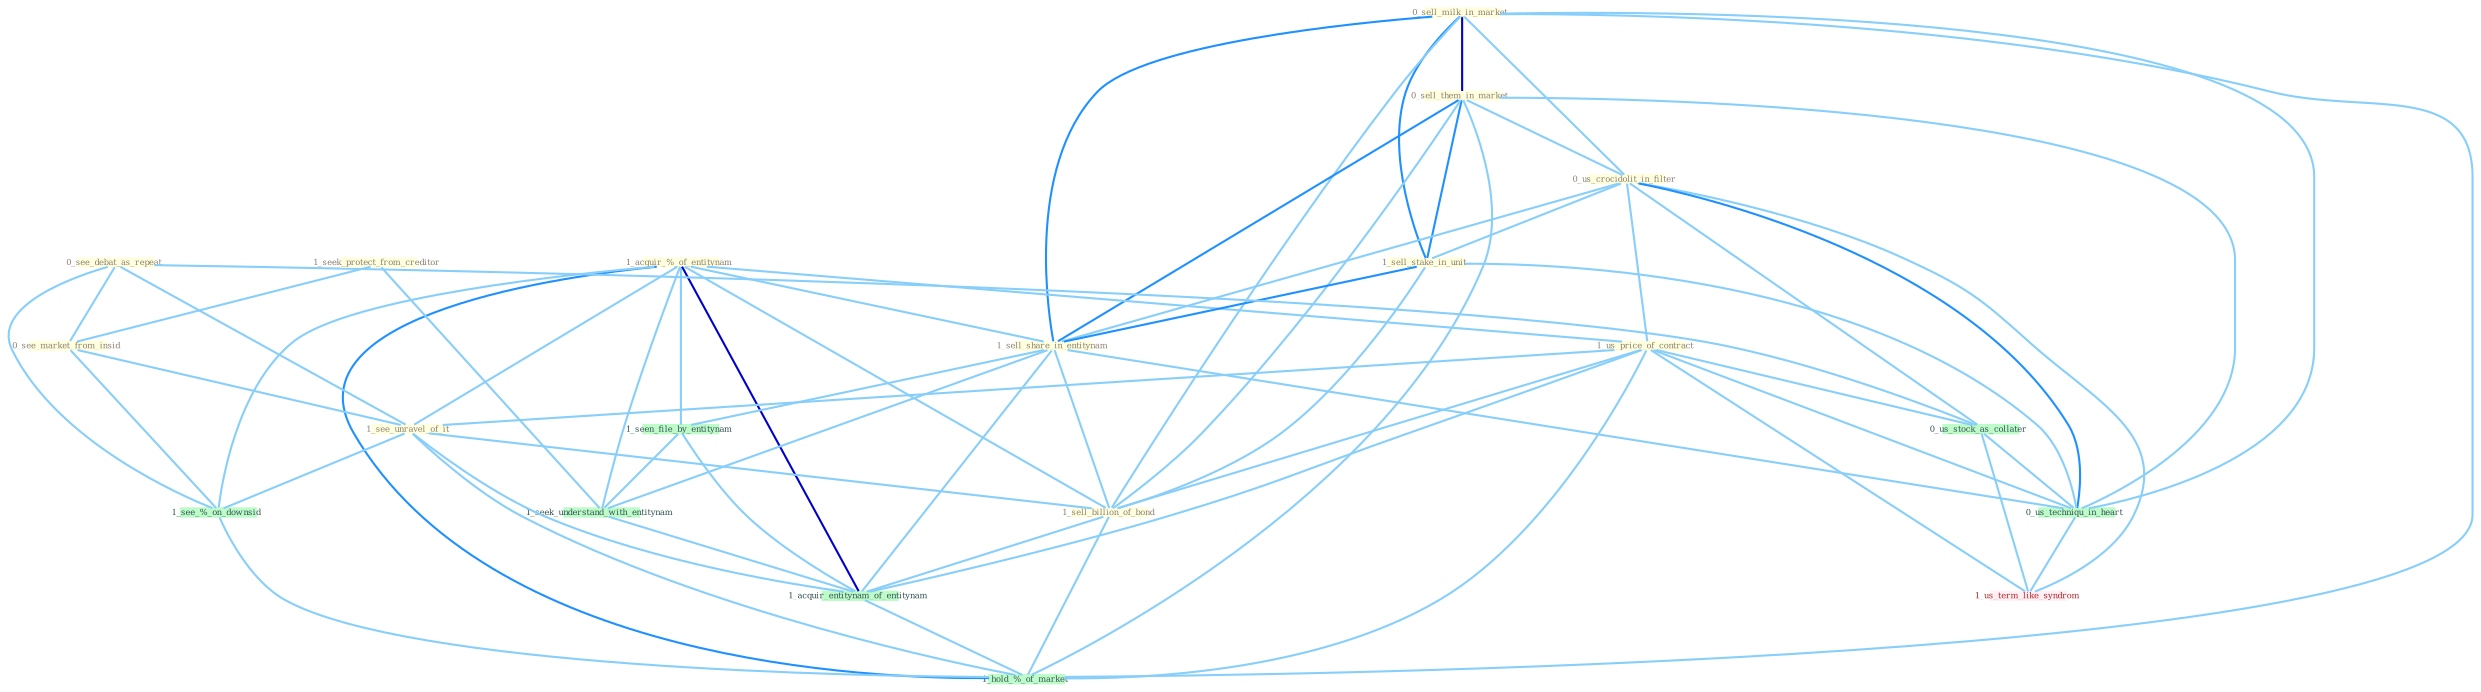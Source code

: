 Graph G{ 
    node
    [shape=polygon,style=filled,width=.5,height=.06,color="#BDFCC9",fixedsize=true,fontsize=4,
    fontcolor="#2f4f4f"];
    {node
    [color="#ffffe0", fontcolor="#8b7d6b"] "0_sell_milk_in_market " "0_sell_them_in_market " "0_us_crocidolit_in_filter " "1_acquir_%_of_entitynam " "1_sell_stake_in_unit " "0_see_debat_as_repeat " "1_sell_share_in_entitynam " "1_seek_protect_from_creditor " "1_us_price_of_contract " "0_see_market_from_insid " "1_see_unravel_of_it " "1_sell_billion_of_bond "}
{node [color="#fff0f5", fontcolor="#b22222"] "1_us_term_like_syndrom "}
edge [color="#B0E2FF"];

	"0_sell_milk_in_market " -- "0_sell_them_in_market " [w="3", color="#0000cd" , len=0.6];
	"0_sell_milk_in_market " -- "0_us_crocidolit_in_filter " [w="1", color="#87cefa" ];
	"0_sell_milk_in_market " -- "1_sell_stake_in_unit " [w="2", color="#1e90ff" , len=0.8];
	"0_sell_milk_in_market " -- "1_sell_share_in_entitynam " [w="2", color="#1e90ff" , len=0.8];
	"0_sell_milk_in_market " -- "1_sell_billion_of_bond " [w="1", color="#87cefa" ];
	"0_sell_milk_in_market " -- "0_us_techniqu_in_heart " [w="1", color="#87cefa" ];
	"0_sell_milk_in_market " -- "1_hold_%_of_market " [w="1", color="#87cefa" ];
	"0_sell_them_in_market " -- "0_us_crocidolit_in_filter " [w="1", color="#87cefa" ];
	"0_sell_them_in_market " -- "1_sell_stake_in_unit " [w="2", color="#1e90ff" , len=0.8];
	"0_sell_them_in_market " -- "1_sell_share_in_entitynam " [w="2", color="#1e90ff" , len=0.8];
	"0_sell_them_in_market " -- "1_sell_billion_of_bond " [w="1", color="#87cefa" ];
	"0_sell_them_in_market " -- "0_us_techniqu_in_heart " [w="1", color="#87cefa" ];
	"0_sell_them_in_market " -- "1_hold_%_of_market " [w="1", color="#87cefa" ];
	"0_us_crocidolit_in_filter " -- "1_sell_stake_in_unit " [w="1", color="#87cefa" ];
	"0_us_crocidolit_in_filter " -- "1_sell_share_in_entitynam " [w="1", color="#87cefa" ];
	"0_us_crocidolit_in_filter " -- "1_us_price_of_contract " [w="1", color="#87cefa" ];
	"0_us_crocidolit_in_filter " -- "0_us_stock_as_collater " [w="1", color="#87cefa" ];
	"0_us_crocidolit_in_filter " -- "0_us_techniqu_in_heart " [w="2", color="#1e90ff" , len=0.8];
	"0_us_crocidolit_in_filter " -- "1_us_term_like_syndrom " [w="1", color="#87cefa" ];
	"1_acquir_%_of_entitynam " -- "1_sell_share_in_entitynam " [w="1", color="#87cefa" ];
	"1_acquir_%_of_entitynam " -- "1_us_price_of_contract " [w="1", color="#87cefa" ];
	"1_acquir_%_of_entitynam " -- "1_see_unravel_of_it " [w="1", color="#87cefa" ];
	"1_acquir_%_of_entitynam " -- "1_sell_billion_of_bond " [w="1", color="#87cefa" ];
	"1_acquir_%_of_entitynam " -- "1_seen_file_by_entitynam " [w="1", color="#87cefa" ];
	"1_acquir_%_of_entitynam " -- "1_seek_understand_with_entitynam " [w="1", color="#87cefa" ];
	"1_acquir_%_of_entitynam " -- "1_acquir_entitynam_of_entitynam " [w="3", color="#0000cd" , len=0.6];
	"1_acquir_%_of_entitynam " -- "1_see_%_on_downsid " [w="1", color="#87cefa" ];
	"1_acquir_%_of_entitynam " -- "1_hold_%_of_market " [w="2", color="#1e90ff" , len=0.8];
	"1_sell_stake_in_unit " -- "1_sell_share_in_entitynam " [w="2", color="#1e90ff" , len=0.8];
	"1_sell_stake_in_unit " -- "1_sell_billion_of_bond " [w="1", color="#87cefa" ];
	"1_sell_stake_in_unit " -- "0_us_techniqu_in_heart " [w="1", color="#87cefa" ];
	"0_see_debat_as_repeat " -- "0_see_market_from_insid " [w="1", color="#87cefa" ];
	"0_see_debat_as_repeat " -- "1_see_unravel_of_it " [w="1", color="#87cefa" ];
	"0_see_debat_as_repeat " -- "0_us_stock_as_collater " [w="1", color="#87cefa" ];
	"0_see_debat_as_repeat " -- "1_see_%_on_downsid " [w="1", color="#87cefa" ];
	"1_sell_share_in_entitynam " -- "1_sell_billion_of_bond " [w="1", color="#87cefa" ];
	"1_sell_share_in_entitynam " -- "1_seen_file_by_entitynam " [w="1", color="#87cefa" ];
	"1_sell_share_in_entitynam " -- "1_seek_understand_with_entitynam " [w="1", color="#87cefa" ];
	"1_sell_share_in_entitynam " -- "1_acquir_entitynam_of_entitynam " [w="1", color="#87cefa" ];
	"1_sell_share_in_entitynam " -- "0_us_techniqu_in_heart " [w="1", color="#87cefa" ];
	"1_seek_protect_from_creditor " -- "0_see_market_from_insid " [w="1", color="#87cefa" ];
	"1_seek_protect_from_creditor " -- "1_seek_understand_with_entitynam " [w="1", color="#87cefa" ];
	"1_us_price_of_contract " -- "1_see_unravel_of_it " [w="1", color="#87cefa" ];
	"1_us_price_of_contract " -- "1_sell_billion_of_bond " [w="1", color="#87cefa" ];
	"1_us_price_of_contract " -- "0_us_stock_as_collater " [w="1", color="#87cefa" ];
	"1_us_price_of_contract " -- "1_acquir_entitynam_of_entitynam " [w="1", color="#87cefa" ];
	"1_us_price_of_contract " -- "0_us_techniqu_in_heart " [w="1", color="#87cefa" ];
	"1_us_price_of_contract " -- "1_us_term_like_syndrom " [w="1", color="#87cefa" ];
	"1_us_price_of_contract " -- "1_hold_%_of_market " [w="1", color="#87cefa" ];
	"0_see_market_from_insid " -- "1_see_unravel_of_it " [w="1", color="#87cefa" ];
	"0_see_market_from_insid " -- "1_see_%_on_downsid " [w="1", color="#87cefa" ];
	"1_see_unravel_of_it " -- "1_sell_billion_of_bond " [w="1", color="#87cefa" ];
	"1_see_unravel_of_it " -- "1_acquir_entitynam_of_entitynam " [w="1", color="#87cefa" ];
	"1_see_unravel_of_it " -- "1_see_%_on_downsid " [w="1", color="#87cefa" ];
	"1_see_unravel_of_it " -- "1_hold_%_of_market " [w="1", color="#87cefa" ];
	"1_sell_billion_of_bond " -- "1_acquir_entitynam_of_entitynam " [w="1", color="#87cefa" ];
	"1_sell_billion_of_bond " -- "1_hold_%_of_market " [w="1", color="#87cefa" ];
	"1_seen_file_by_entitynam " -- "1_seek_understand_with_entitynam " [w="1", color="#87cefa" ];
	"1_seen_file_by_entitynam " -- "1_acquir_entitynam_of_entitynam " [w="1", color="#87cefa" ];
	"0_us_stock_as_collater " -- "0_us_techniqu_in_heart " [w="1", color="#87cefa" ];
	"0_us_stock_as_collater " -- "1_us_term_like_syndrom " [w="1", color="#87cefa" ];
	"1_seek_understand_with_entitynam " -- "1_acquir_entitynam_of_entitynam " [w="1", color="#87cefa" ];
	"1_acquir_entitynam_of_entitynam " -- "1_hold_%_of_market " [w="1", color="#87cefa" ];
	"0_us_techniqu_in_heart " -- "1_us_term_like_syndrom " [w="1", color="#87cefa" ];
	"1_see_%_on_downsid " -- "1_hold_%_of_market " [w="1", color="#87cefa" ];
}